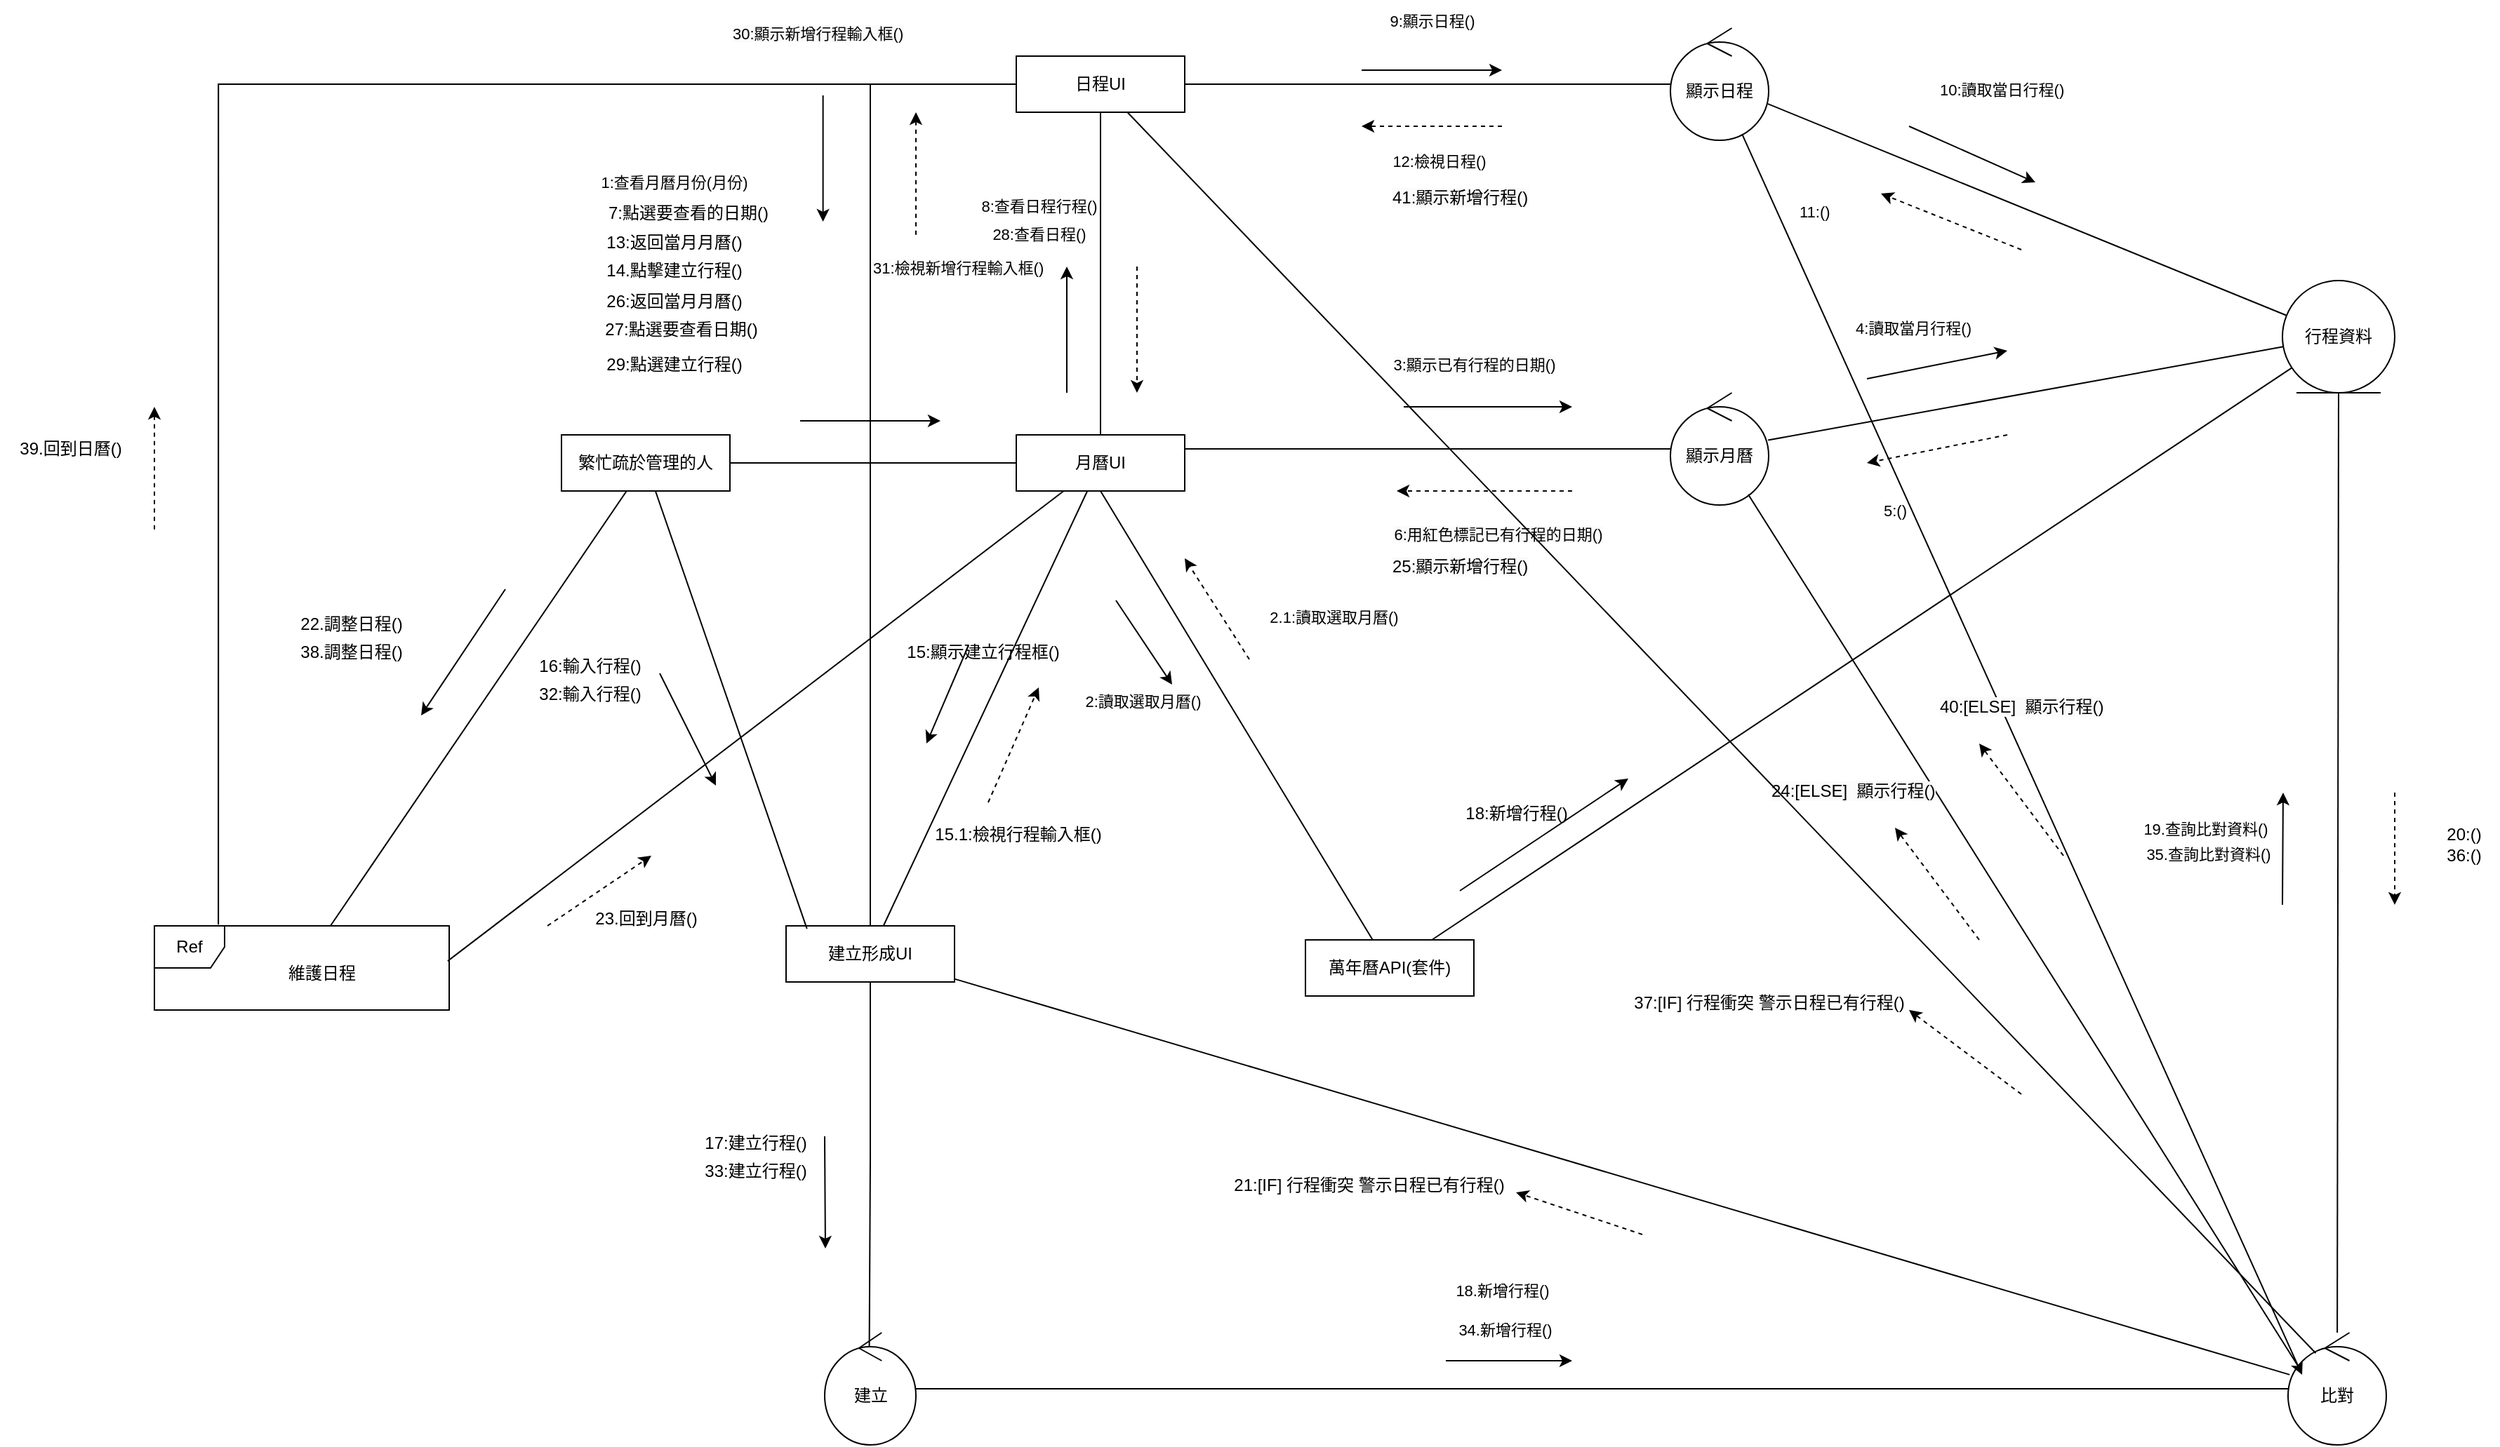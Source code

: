 <mxfile version="25.0.3">
  <diagram name="第 1 页" id="y38Ul9vlqAH-STh2AElB">
    <mxGraphModel dx="1770" dy="2314" grid="1" gridSize="10" guides="1" tooltips="1" connect="1" arrows="1" fold="1" page="1" pageScale="1" pageWidth="827" pageHeight="1169" math="0" shadow="0">
      <root>
        <mxCell id="0" />
        <mxCell id="1" parent="0" />
        <mxCell id="FSgiWotWoUx7oEefbV2D-14" style="rounded=0;orthogonalLoop=1;jettySize=auto;html=1;exitX=0.5;exitY=1;exitDx=0;exitDy=0;endArrow=none;endFill=0;" parent="1" source="FSgiWotWoUx7oEefbV2D-6" target="FSgiWotWoUx7oEefbV2D-8" edge="1">
          <mxGeometry relative="1" as="geometry" />
        </mxCell>
        <mxCell id="FSgiWotWoUx7oEefbV2D-15" value="2:讀取選取月曆()" style="edgeLabel;html=1;align=center;verticalAlign=middle;resizable=0;points=[];" parent="FSgiWotWoUx7oEefbV2D-14" vertex="1" connectable="0">
          <mxGeometry x="-0.371" relative="1" as="geometry">
            <mxPoint x="-31" y="49" as="offset" />
          </mxGeometry>
        </mxCell>
        <mxCell id="FSgiWotWoUx7oEefbV2D-48" style="edgeStyle=orthogonalEdgeStyle;rounded=0;orthogonalLoop=1;jettySize=auto;html=1;endArrow=none;endFill=0;" parent="1" source="FSgiWotWoUx7oEefbV2D-6" target="FSgiWotWoUx7oEefbV2D-7" edge="1">
          <mxGeometry relative="1" as="geometry" />
        </mxCell>
        <mxCell id="FSgiWotWoUx7oEefbV2D-51" value="8:查看日程行程()" style="edgeLabel;html=1;align=center;verticalAlign=middle;resizable=0;points=[];" parent="FSgiWotWoUx7oEefbV2D-48" vertex="1" connectable="0">
          <mxGeometry x="-0.618" y="3" relative="1" as="geometry">
            <mxPoint x="-41" y="-119" as="offset" />
          </mxGeometry>
        </mxCell>
        <mxCell id="FSgiWotWoUx7oEefbV2D-63" style="rounded=0;orthogonalLoop=1;jettySize=auto;html=1;endArrow=none;endFill=0;" parent="1" source="FSgiWotWoUx7oEefbV2D-6" target="FSgiWotWoUx7oEefbV2D-9" edge="1">
          <mxGeometry relative="1" as="geometry" />
        </mxCell>
        <mxCell id="FSgiWotWoUx7oEefbV2D-6" value="&lt;div&gt;&lt;span style=&quot;background-color: initial;&quot;&gt;月曆UI&lt;/span&gt;&lt;/div&gt;" style="rounded=0;whiteSpace=wrap;html=1;" parent="1" vertex="1">
          <mxGeometry x="324" y="300" width="120" height="40" as="geometry" />
        </mxCell>
        <mxCell id="TEh5bMPlxuKXRqy_ldTu-27" style="edgeStyle=orthogonalEdgeStyle;rounded=0;orthogonalLoop=1;jettySize=auto;html=1;endArrow=none;endFill=0;" parent="1" source="FSgiWotWoUx7oEefbV2D-7" target="TEh5bMPlxuKXRqy_ldTu-12" edge="1">
          <mxGeometry relative="1" as="geometry" />
        </mxCell>
        <mxCell id="tvYQikUjvdEjXpRlb5Ct-32" style="edgeStyle=orthogonalEdgeStyle;rounded=0;orthogonalLoop=1;jettySize=auto;html=1;endArrow=none;endFill=0;" edge="1" parent="1" source="FSgiWotWoUx7oEefbV2D-7" target="FSgiWotWoUx7oEefbV2D-9">
          <mxGeometry relative="1" as="geometry" />
        </mxCell>
        <mxCell id="FSgiWotWoUx7oEefbV2D-7" value="日程UI" style="rounded=0;whiteSpace=wrap;html=1;" parent="1" vertex="1">
          <mxGeometry x="324" y="30" width="120" height="40" as="geometry" />
        </mxCell>
        <mxCell id="82gKmiH_CqAm7BqFR_7U-1" style="rounded=0;orthogonalLoop=1;jettySize=auto;html=1;endArrow=none;endFill=0;" parent="1" source="FSgiWotWoUx7oEefbV2D-8" target="TEh5bMPlxuKXRqy_ldTu-11" edge="1">
          <mxGeometry relative="1" as="geometry" />
        </mxCell>
        <mxCell id="FSgiWotWoUx7oEefbV2D-8" value="萬年曆API(套件)" style="rounded=0;whiteSpace=wrap;html=1;" parent="1" vertex="1">
          <mxGeometry x="530" y="660" width="120" height="40" as="geometry" />
        </mxCell>
        <mxCell id="TEh5bMPlxuKXRqy_ldTu-47" style="edgeStyle=orthogonalEdgeStyle;rounded=0;orthogonalLoop=1;jettySize=auto;html=1;endArrow=none;endFill=0;entryX=0.489;entryY=0.151;entryDx=0;entryDy=0;entryPerimeter=0;" parent="1" source="FSgiWotWoUx7oEefbV2D-9" target="TEh5bMPlxuKXRqy_ldTu-10" edge="1">
          <mxGeometry relative="1" as="geometry" />
        </mxCell>
        <mxCell id="tvYQikUjvdEjXpRlb5Ct-8" style="rounded=0;orthogonalLoop=1;jettySize=auto;html=1;endArrow=none;endFill=0;" edge="1" parent="1" source="FSgiWotWoUx7oEefbV2D-9" target="TEh5bMPlxuKXRqy_ldTu-13">
          <mxGeometry relative="1" as="geometry" />
        </mxCell>
        <mxCell id="FSgiWotWoUx7oEefbV2D-9" value="建立形成UI" style="rounded=0;whiteSpace=wrap;html=1;" parent="1" vertex="1">
          <mxGeometry x="160" y="650" width="120" height="40" as="geometry" />
        </mxCell>
        <mxCell id="TEh5bMPlxuKXRqy_ldTu-45" style="rounded=0;orthogonalLoop=1;jettySize=auto;html=1;entryX=0.124;entryY=0.051;entryDx=0;entryDy=0;entryPerimeter=0;endArrow=none;endFill=0;" parent="1" source="FSgiWotWoUx7oEefbV2D-11" target="FSgiWotWoUx7oEefbV2D-9" edge="1">
          <mxGeometry relative="1" as="geometry" />
        </mxCell>
        <mxCell id="tvYQikUjvdEjXpRlb5Ct-22" style="rounded=0;orthogonalLoop=1;jettySize=auto;html=1;endArrow=none;endFill=0;" edge="1" parent="1" source="FSgiWotWoUx7oEefbV2D-11" target="tvYQikUjvdEjXpRlb5Ct-17">
          <mxGeometry relative="1" as="geometry" />
        </mxCell>
        <mxCell id="FSgiWotWoUx7oEefbV2D-11" value="繁忙疏於管理的人" style="rounded=0;whiteSpace=wrap;html=1;" parent="1" vertex="1">
          <mxGeometry y="300" width="120" height="40" as="geometry" />
        </mxCell>
        <mxCell id="FSgiWotWoUx7oEefbV2D-29" style="rounded=0;orthogonalLoop=1;jettySize=auto;html=1;exitX=1;exitY=0.5;exitDx=0;exitDy=0;entryX=0;entryY=0.5;entryDx=0;entryDy=0;endArrow=none;endFill=0;startArrow=none;startFill=0;jumpStyle=none;" parent="1" edge="1">
          <mxGeometry relative="1" as="geometry" />
        </mxCell>
        <mxCell id="FSgiWotWoUx7oEefbV2D-30" value="1:查看月曆月份(月份)" style="edgeLabel;html=1;align=center;verticalAlign=middle;resizable=0;points=[];" parent="FSgiWotWoUx7oEefbV2D-29" vertex="1" connectable="0">
          <mxGeometry x="-0.067" y="1" relative="1" as="geometry">
            <mxPoint as="offset" />
          </mxGeometry>
        </mxCell>
        <mxCell id="FSgiWotWoUx7oEefbV2D-31" value="" style="html=1;rounded=0;" parent="1" edge="1">
          <mxGeometry relative="1" as="geometry">
            <mxPoint x="395" y="418" as="sourcePoint" />
            <mxPoint x="435" y="478" as="targetPoint" />
          </mxGeometry>
        </mxCell>
        <mxCell id="FSgiWotWoUx7oEefbV2D-33" style="rounded=0;orthogonalLoop=1;jettySize=auto;html=1;exitX=1;exitY=0.5;exitDx=0;exitDy=0;entryX=0;entryY=0.5;entryDx=0;entryDy=0;endArrow=none;endFill=0;startArrow=none;startFill=0;jumpStyle=none;" parent="1" edge="1">
          <mxGeometry relative="1" as="geometry" />
        </mxCell>
        <mxCell id="FSgiWotWoUx7oEefbV2D-34" value="1:查看月曆月份(月份)" style="edgeLabel;html=1;align=center;verticalAlign=middle;resizable=0;points=[];" parent="FSgiWotWoUx7oEefbV2D-33" vertex="1" connectable="0">
          <mxGeometry x="-0.067" y="1" relative="1" as="geometry">
            <mxPoint as="offset" />
          </mxGeometry>
        </mxCell>
        <mxCell id="FSgiWotWoUx7oEefbV2D-36" style="rounded=0;orthogonalLoop=1;jettySize=auto;html=1;exitX=1;exitY=0.5;exitDx=0;exitDy=0;entryX=0;entryY=0.5;entryDx=0;entryDy=0;endArrow=none;endFill=0;startArrow=none;startFill=0;jumpStyle=none;dashed=1;" parent="1" edge="1">
          <mxGeometry relative="1" as="geometry" />
        </mxCell>
        <mxCell id="FSgiWotWoUx7oEefbV2D-37" value="1:查看月曆月份(月份)" style="edgeLabel;html=1;align=center;verticalAlign=middle;resizable=0;points=[];" parent="FSgiWotWoUx7oEefbV2D-36" vertex="1" connectable="0">
          <mxGeometry x="-0.067" y="1" relative="1" as="geometry">
            <mxPoint as="offset" />
          </mxGeometry>
        </mxCell>
        <mxCell id="FSgiWotWoUx7oEefbV2D-41" style="rounded=0;orthogonalLoop=1;jettySize=auto;html=1;exitX=1;exitY=0.5;exitDx=0;exitDy=0;entryX=0;entryY=0.5;entryDx=0;entryDy=0;endArrow=none;endFill=0;startArrow=none;startFill=0;jumpStyle=none;" parent="1" edge="1">
          <mxGeometry relative="1" as="geometry" />
        </mxCell>
        <mxCell id="FSgiWotWoUx7oEefbV2D-42" value="1:查看月曆月份(月份)" style="edgeLabel;html=1;align=center;verticalAlign=middle;resizable=0;points=[];" parent="FSgiWotWoUx7oEefbV2D-41" vertex="1" connectable="0">
          <mxGeometry x="-0.067" y="1" relative="1" as="geometry">
            <mxPoint as="offset" />
          </mxGeometry>
        </mxCell>
        <mxCell id="FSgiWotWoUx7oEefbV2D-43" value="" style="html=1;rounded=0;" parent="1" edge="1">
          <mxGeometry relative="1" as="geometry">
            <mxPoint x="170" y="290" as="sourcePoint" />
            <mxPoint x="270" y="290" as="targetPoint" />
          </mxGeometry>
        </mxCell>
        <mxCell id="FSgiWotWoUx7oEefbV2D-44" value="7:點選要查看的日期()" style="text;html=1;align=center;verticalAlign=middle;resizable=0;points=[];autosize=1;strokeColor=none;fillColor=none;" parent="1" vertex="1">
          <mxGeometry x="20" y="127" width="140" height="30" as="geometry" />
        </mxCell>
        <mxCell id="FSgiWotWoUx7oEefbV2D-12" style="rounded=0;orthogonalLoop=1;jettySize=auto;html=1;exitX=1;exitY=0.5;exitDx=0;exitDy=0;entryX=0;entryY=0.5;entryDx=0;entryDy=0;endArrow=none;endFill=0;startArrow=none;startFill=0;jumpStyle=none;" parent="1" source="FSgiWotWoUx7oEefbV2D-11" target="FSgiWotWoUx7oEefbV2D-6" edge="1">
          <mxGeometry relative="1" as="geometry" />
        </mxCell>
        <mxCell id="FSgiWotWoUx7oEefbV2D-13" value="1:查看月曆月份(月份)" style="edgeLabel;html=1;align=center;verticalAlign=middle;resizable=0;points=[];" parent="FSgiWotWoUx7oEefbV2D-12" vertex="1" connectable="0">
          <mxGeometry x="-0.067" y="1" relative="1" as="geometry">
            <mxPoint x="-135" y="-199" as="offset" />
          </mxGeometry>
        </mxCell>
        <mxCell id="FSgiWotWoUx7oEefbV2D-50" value="" style="html=1;rounded=0;" parent="1" edge="1">
          <mxGeometry relative="1" as="geometry">
            <mxPoint x="360" y="270" as="sourcePoint" />
            <mxPoint x="360" y="180" as="targetPoint" />
          </mxGeometry>
        </mxCell>
        <mxCell id="FSgiWotWoUx7oEefbV2D-59" value="13:返回當月月曆()" style="text;html=1;align=center;verticalAlign=middle;resizable=0;points=[];autosize=1;strokeColor=none;fillColor=none;" parent="1" vertex="1">
          <mxGeometry x="20" y="148" width="120" height="30" as="geometry" />
        </mxCell>
        <mxCell id="FSgiWotWoUx7oEefbV2D-60" value="14.點擊建立行程()" style="text;html=1;align=center;verticalAlign=middle;resizable=0;points=[];autosize=1;strokeColor=none;fillColor=none;" parent="1" vertex="1">
          <mxGeometry x="20" y="168" width="120" height="30" as="geometry" />
        </mxCell>
        <mxCell id="FSgiWotWoUx7oEefbV2D-64" value="" style="html=1;rounded=0;" parent="1" edge="1">
          <mxGeometry relative="1" as="geometry">
            <mxPoint x="290" y="450" as="sourcePoint" />
            <mxPoint x="260" y="520" as="targetPoint" />
          </mxGeometry>
        </mxCell>
        <mxCell id="FSgiWotWoUx7oEefbV2D-65" value="15:顯示建立行程框()" style="text;html=1;align=center;verticalAlign=middle;resizable=0;points=[];autosize=1;strokeColor=none;fillColor=none;" parent="1" vertex="1">
          <mxGeometry x="235" y="440" width="130" height="30" as="geometry" />
        </mxCell>
        <mxCell id="FSgiWotWoUx7oEefbV2D-66" value="" style="html=1;rounded=0;dashed=1;" parent="1" edge="1">
          <mxGeometry relative="1" as="geometry">
            <mxPoint x="304" y="562" as="sourcePoint" />
            <mxPoint x="340" y="480" as="targetPoint" />
          </mxGeometry>
        </mxCell>
        <mxCell id="FSgiWotWoUx7oEefbV2D-67" value="15.1:檢視行程輸入框()" style="text;html=1;align=center;verticalAlign=middle;resizable=0;points=[];autosize=1;strokeColor=none;fillColor=none;" parent="1" vertex="1">
          <mxGeometry x="255" y="570" width="140" height="30" as="geometry" />
        </mxCell>
        <mxCell id="FSgiWotWoUx7oEefbV2D-68" value="16:輸入行程()" style="text;html=1;align=center;verticalAlign=middle;resizable=0;points=[];autosize=1;strokeColor=none;fillColor=none;" parent="1" vertex="1">
          <mxGeometry x="-30" y="450" width="100" height="30" as="geometry" />
        </mxCell>
        <mxCell id="TEh5bMPlxuKXRqy_ldTu-6" value="" style="html=1;rounded=0;dashed=1;" parent="1" edge="1">
          <mxGeometry relative="1" as="geometry">
            <mxPoint x="410" y="180" as="sourcePoint" />
            <mxPoint x="410" y="270" as="targetPoint" />
          </mxGeometry>
        </mxCell>
        <mxCell id="TEh5bMPlxuKXRqy_ldTu-14" style="rounded=0;orthogonalLoop=1;jettySize=auto;html=1;entryX=1;entryY=0.25;entryDx=0;entryDy=0;endArrow=none;endFill=0;" parent="1" source="TEh5bMPlxuKXRqy_ldTu-9" target="FSgiWotWoUx7oEefbV2D-6" edge="1">
          <mxGeometry relative="1" as="geometry" />
        </mxCell>
        <mxCell id="TEh5bMPlxuKXRqy_ldTu-29" style="rounded=0;orthogonalLoop=1;jettySize=auto;html=1;endArrow=none;endFill=0;" parent="1" source="TEh5bMPlxuKXRqy_ldTu-9" target="TEh5bMPlxuKXRqy_ldTu-11" edge="1">
          <mxGeometry relative="1" as="geometry" />
        </mxCell>
        <mxCell id="TEh5bMPlxuKXRqy_ldTu-9" value="顯示月曆" style="ellipse;shape=umlControl;whiteSpace=wrap;html=1;" parent="1" vertex="1">
          <mxGeometry x="790" y="270" width="70" height="80" as="geometry" />
        </mxCell>
        <mxCell id="82gKmiH_CqAm7BqFR_7U-2" style="edgeStyle=orthogonalEdgeStyle;rounded=0;orthogonalLoop=1;jettySize=auto;html=1;endArrow=none;endFill=0;" parent="1" source="TEh5bMPlxuKXRqy_ldTu-10" target="TEh5bMPlxuKXRqy_ldTu-13" edge="1">
          <mxGeometry relative="1" as="geometry" />
        </mxCell>
        <mxCell id="82gKmiH_CqAm7BqFR_7U-3" value="18.新增行程()" style="edgeLabel;html=1;align=center;verticalAlign=middle;resizable=0;points=[];" parent="82gKmiH_CqAm7BqFR_7U-2" vertex="1" connectable="0">
          <mxGeometry x="-0.148" relative="1" as="geometry">
            <mxPoint x="1" y="-70" as="offset" />
          </mxGeometry>
        </mxCell>
        <mxCell id="TEh5bMPlxuKXRqy_ldTu-10" value="建立" style="ellipse;shape=umlControl;whiteSpace=wrap;html=1;" parent="1" vertex="1">
          <mxGeometry x="187.5" y="940" width="65" height="80" as="geometry" />
        </mxCell>
        <mxCell id="TEh5bMPlxuKXRqy_ldTu-11" value="行程資料" style="ellipse;shape=umlEntity;whiteSpace=wrap;html=1;" parent="1" vertex="1">
          <mxGeometry x="1226" y="190" width="80" height="80" as="geometry" />
        </mxCell>
        <mxCell id="TEh5bMPlxuKXRqy_ldTu-28" style="rounded=0;orthogonalLoop=1;jettySize=auto;html=1;endArrow=none;endFill=0;" parent="1" source="TEh5bMPlxuKXRqy_ldTu-12" target="TEh5bMPlxuKXRqy_ldTu-11" edge="1">
          <mxGeometry relative="1" as="geometry" />
        </mxCell>
        <mxCell id="TEh5bMPlxuKXRqy_ldTu-12" value="顯示日程" style="ellipse;shape=umlControl;whiteSpace=wrap;html=1;" parent="1" vertex="1">
          <mxGeometry x="790" y="10" width="70" height="80" as="geometry" />
        </mxCell>
        <mxCell id="82gKmiH_CqAm7BqFR_7U-4" style="rounded=0;orthogonalLoop=1;jettySize=auto;html=1;entryX=0.5;entryY=1;entryDx=0;entryDy=0;endArrow=none;endFill=0;" parent="1" source="TEh5bMPlxuKXRqy_ldTu-13" target="TEh5bMPlxuKXRqy_ldTu-11" edge="1">
          <mxGeometry relative="1" as="geometry" />
        </mxCell>
        <mxCell id="82gKmiH_CqAm7BqFR_7U-5" value="19.查詢比對資料()" style="edgeLabel;html=1;align=center;verticalAlign=middle;resizable=0;points=[];" parent="82gKmiH_CqAm7BqFR_7U-4" vertex="1" connectable="0">
          <mxGeometry x="-0.085" y="2" relative="1" as="geometry">
            <mxPoint x="-93" y="-53" as="offset" />
          </mxGeometry>
        </mxCell>
        <mxCell id="TEh5bMPlxuKXRqy_ldTu-13" value="比對" style="ellipse;shape=umlControl;whiteSpace=wrap;html=1;" parent="1" vertex="1">
          <mxGeometry x="1230" y="940" width="70" height="80" as="geometry" />
        </mxCell>
        <mxCell id="TEh5bMPlxuKXRqy_ldTu-17" value="" style="html=1;rounded=0;" parent="1" edge="1">
          <mxGeometry relative="1" as="geometry">
            <mxPoint x="600" y="280" as="sourcePoint" />
            <mxPoint x="720" y="280" as="targetPoint" />
          </mxGeometry>
        </mxCell>
        <mxCell id="TEh5bMPlxuKXRqy_ldTu-18" value="" style="html=1;rounded=0;dashed=1;" parent="1" edge="1">
          <mxGeometry relative="1" as="geometry">
            <mxPoint x="720" y="340" as="sourcePoint" />
            <mxPoint x="595" y="340" as="targetPoint" />
          </mxGeometry>
        </mxCell>
        <mxCell id="TEh5bMPlxuKXRqy_ldTu-20" value="&lt;span style=&quot;background-color: rgb(251, 251, 251);&quot;&gt;3:顯示已有行程的日期()&lt;/span&gt;" style="edgeLabel;html=1;align=center;verticalAlign=middle;resizable=0;points=[];" parent="1" vertex="1" connectable="0">
          <mxGeometry x="650" y="250" as="geometry" />
        </mxCell>
        <mxCell id="TEh5bMPlxuKXRqy_ldTu-21" value="&lt;span style=&quot;background-color: rgb(251, 251, 251);&quot;&gt;6:用紅色標記已有行程的日期()&lt;/span&gt;" style="edgeLabel;html=1;align=center;verticalAlign=middle;resizable=0;points=[];" parent="1" vertex="1" connectable="0">
          <mxGeometry x="660" y="360" as="geometry">
            <mxPoint x="7" y="11" as="offset" />
          </mxGeometry>
        </mxCell>
        <mxCell id="TEh5bMPlxuKXRqy_ldTu-23" value="" style="html=1;rounded=0;" parent="1" edge="1">
          <mxGeometry relative="1" as="geometry">
            <mxPoint x="570" y="40" as="sourcePoint" />
            <mxPoint x="670" y="40" as="targetPoint" />
          </mxGeometry>
        </mxCell>
        <mxCell id="TEh5bMPlxuKXRqy_ldTu-25" value="&lt;span style=&quot;font-size: 11px;&quot;&gt;9:顯示日程()&lt;/span&gt;&lt;span style=&quot;color: rgba(0, 0, 0, 0); font-family: monospace; font-size: 0px; text-align: start;&quot;&gt;%3Cm&lt;/span&gt;" style="text;html=1;align=center;verticalAlign=middle;resizable=0;points=[];autosize=1;strokeColor=none;fillColor=none;" parent="1" vertex="1">
          <mxGeometry x="580" y="-10" width="80" height="30" as="geometry" />
        </mxCell>
        <mxCell id="TEh5bMPlxuKXRqy_ldTu-26" value="" style="html=1;rounded=0;dashed=1;" parent="1" edge="1">
          <mxGeometry relative="1" as="geometry">
            <mxPoint x="670" y="80" as="sourcePoint" />
            <mxPoint x="570" y="80" as="targetPoint" />
          </mxGeometry>
        </mxCell>
        <mxCell id="TEh5bMPlxuKXRqy_ldTu-31" value="" style="html=1;rounded=0;" parent="1" edge="1">
          <mxGeometry relative="1" as="geometry">
            <mxPoint x="960" y="80" as="sourcePoint" />
            <mxPoint x="1050" y="120" as="targetPoint" />
          </mxGeometry>
        </mxCell>
        <mxCell id="TEh5bMPlxuKXRqy_ldTu-32" value="" style="html=1;rounded=0;dashed=1;" parent="1" edge="1">
          <mxGeometry relative="1" as="geometry">
            <mxPoint x="1040" y="168" as="sourcePoint" />
            <mxPoint x="940" y="128" as="targetPoint" />
          </mxGeometry>
        </mxCell>
        <mxCell id="TEh5bMPlxuKXRqy_ldTu-33" value="&lt;span style=&quot;color: rgb(0, 0, 0); font-family: Helvetica; font-size: 11px; font-style: normal; font-variant-ligatures: normal; font-variant-caps: normal; font-weight: 400; letter-spacing: normal; orphans: 2; text-align: center; text-indent: 0px; text-transform: none; widows: 2; word-spacing: 0px; -webkit-text-stroke-width: 0px; white-space: nowrap; background-color: rgb(255, 255, 255); text-decoration-thickness: initial; text-decoration-style: initial; text-decoration-color: initial; display: inline !important; float: none;&quot;&gt;4:讀取當月行程()&lt;/span&gt;" style="text;whiteSpace=wrap;html=1;" parent="1" vertex="1">
          <mxGeometry x="920" y="210" width="120" height="40" as="geometry" />
        </mxCell>
        <mxCell id="TEh5bMPlxuKXRqy_ldTu-34" value="" style="html=1;rounded=0;" parent="1" edge="1">
          <mxGeometry relative="1" as="geometry">
            <mxPoint x="930" y="260" as="sourcePoint" />
            <mxPoint x="1030" y="240" as="targetPoint" />
          </mxGeometry>
        </mxCell>
        <mxCell id="TEh5bMPlxuKXRqy_ldTu-35" value="" style="html=1;rounded=0;dashed=1;" parent="1" edge="1">
          <mxGeometry relative="1" as="geometry">
            <mxPoint x="1030" y="300" as="sourcePoint" />
            <mxPoint x="930" y="320" as="targetPoint" />
          </mxGeometry>
        </mxCell>
        <mxCell id="TEh5bMPlxuKXRqy_ldTu-36" value="&lt;span style=&quot;color: rgb(0, 0, 0); font-family: Helvetica; font-size: 11px; font-style: normal; font-variant-ligatures: normal; font-variant-caps: normal; font-weight: 400; letter-spacing: normal; orphans: 2; text-align: center; text-indent: 0px; text-transform: none; widows: 2; word-spacing: 0px; -webkit-text-stroke-width: 0px; white-space: nowrap; background-color: rgb(255, 255, 255); text-decoration-thickness: initial; text-decoration-style: initial; text-decoration-color: initial; display: inline !important; float: none;&quot;&gt;10:讀取當日行程()&lt;/span&gt;" style="text;whiteSpace=wrap;html=1;" parent="1" vertex="1">
          <mxGeometry x="980" y="40" width="120" height="40" as="geometry" />
        </mxCell>
        <mxCell id="TEh5bMPlxuKXRqy_ldTu-37" value="&lt;span style=&quot;color: rgb(0, 0, 0); font-family: Helvetica; font-size: 11px; font-style: normal; font-variant-ligatures: normal; font-variant-caps: normal; font-weight: 400; letter-spacing: normal; orphans: 2; text-align: center; text-indent: 0px; text-transform: none; widows: 2; word-spacing: 0px; -webkit-text-stroke-width: 0px; white-space: nowrap; background-color: rgb(255, 255, 255); text-decoration-thickness: initial; text-decoration-style: initial; text-decoration-color: initial; display: inline !important; float: none;&quot;&gt;5:()&lt;/span&gt;" style="text;whiteSpace=wrap;html=1;" parent="1" vertex="1">
          <mxGeometry x="940" y="340" width="120" height="40" as="geometry" />
        </mxCell>
        <mxCell id="TEh5bMPlxuKXRqy_ldTu-38" value="&lt;span style=&quot;color: rgb(0, 0, 0); font-family: Helvetica; font-size: 11px; font-style: normal; font-variant-ligatures: normal; font-variant-caps: normal; font-weight: 400; letter-spacing: normal; orphans: 2; text-align: center; text-indent: 0px; text-transform: none; widows: 2; word-spacing: 0px; -webkit-text-stroke-width: 0px; white-space: nowrap; background-color: rgb(255, 255, 255); text-decoration-thickness: initial; text-decoration-style: initial; text-decoration-color: initial; display: inline !important; float: none;&quot;&gt;11:()&lt;/span&gt;" style="text;whiteSpace=wrap;html=1;" parent="1" vertex="1">
          <mxGeometry x="880" y="127" width="120" height="40" as="geometry" />
        </mxCell>
        <mxCell id="TEh5bMPlxuKXRqy_ldTu-39" value="2.1:讀取選取月曆()" style="edgeLabel;html=1;align=center;verticalAlign=middle;resizable=0;points=[];" parent="1" vertex="1" connectable="0">
          <mxGeometry x="550.001" y="430.001" as="geometry" />
        </mxCell>
        <mxCell id="TEh5bMPlxuKXRqy_ldTu-40" value="" style="html=1;rounded=0;dashed=1;" parent="1" edge="1">
          <mxGeometry relative="1" as="geometry">
            <mxPoint x="490" y="460" as="sourcePoint" />
            <mxPoint x="444" y="388" as="targetPoint" />
          </mxGeometry>
        </mxCell>
        <mxCell id="TEh5bMPlxuKXRqy_ldTu-41" value="&lt;span style=&quot;font-size: 11px;&quot;&gt;12:檢視日程()&lt;/span&gt;&lt;span style=&quot;color: rgba(0, 0, 0, 0); font-family: monospace; font-size: 0px; text-align: start;&quot;&gt;%3Cm&lt;/span&gt;" style="text;html=1;align=center;verticalAlign=middle;resizable=0;points=[];autosize=1;strokeColor=none;fillColor=none;" parent="1" vertex="1">
          <mxGeometry x="580" y="90" width="90" height="30" as="geometry" />
        </mxCell>
        <mxCell id="TEh5bMPlxuKXRqy_ldTu-43" value="" style="html=1;rounded=0;startArrow=classic;startFill=1;endArrow=none;endFill=0;" parent="1" edge="1">
          <mxGeometry relative="1" as="geometry">
            <mxPoint x="188" y="880" as="sourcePoint" />
            <mxPoint x="187.5" y="800" as="targetPoint" />
          </mxGeometry>
        </mxCell>
        <mxCell id="TEh5bMPlxuKXRqy_ldTu-46" value="" style="html=1;rounded=0;" parent="1" edge="1">
          <mxGeometry relative="1" as="geometry">
            <mxPoint x="70" y="470" as="sourcePoint" />
            <mxPoint x="110" y="550" as="targetPoint" />
          </mxGeometry>
        </mxCell>
        <mxCell id="TEh5bMPlxuKXRqy_ldTu-49" value="17:建立行程()" style="text;html=1;align=center;verticalAlign=middle;resizable=0;points=[];autosize=1;strokeColor=none;fillColor=none;" parent="1" vertex="1">
          <mxGeometry x="87.5" y="790" width="100" height="30" as="geometry" />
        </mxCell>
        <mxCell id="TEh5bMPlxuKXRqy_ldTu-51" value="" style="html=1;rounded=0;" parent="1" edge="1">
          <mxGeometry relative="1" as="geometry">
            <mxPoint x="640" y="625" as="sourcePoint" />
            <mxPoint x="760" y="545" as="targetPoint" />
          </mxGeometry>
        </mxCell>
        <mxCell id="TEh5bMPlxuKXRqy_ldTu-52" value="18:新增行程()" style="text;html=1;align=center;verticalAlign=middle;resizable=0;points=[];autosize=1;strokeColor=none;fillColor=none;" parent="1" vertex="1">
          <mxGeometry x="630" y="555" width="100" height="30" as="geometry" />
        </mxCell>
        <mxCell id="82gKmiH_CqAm7BqFR_7U-7" value="" style="html=1;rounded=0;startArrow=classic;startFill=1;endArrow=none;endFill=0;" parent="1" edge="1">
          <mxGeometry relative="1" as="geometry">
            <mxPoint x="720" y="960" as="sourcePoint" />
            <mxPoint x="630" y="960" as="targetPoint" />
          </mxGeometry>
        </mxCell>
        <mxCell id="82gKmiH_CqAm7BqFR_7U-8" value="" style="html=1;rounded=0;startArrow=classic;startFill=1;endArrow=none;endFill=0;" parent="1" edge="1">
          <mxGeometry relative="1" as="geometry">
            <mxPoint x="1226.5" y="555" as="sourcePoint" />
            <mxPoint x="1226" y="635" as="targetPoint" />
          </mxGeometry>
        </mxCell>
        <mxCell id="tvYQikUjvdEjXpRlb5Ct-2" value="" style="html=1;rounded=0;dashed=1;" edge="1" parent="1">
          <mxGeometry relative="1" as="geometry">
            <mxPoint x="1306" y="555" as="sourcePoint" />
            <mxPoint x="1306" y="635" as="targetPoint" />
          </mxGeometry>
        </mxCell>
        <mxCell id="tvYQikUjvdEjXpRlb5Ct-5" value="" style="html=1;rounded=0;dashed=1;" edge="1" parent="1">
          <mxGeometry relative="1" as="geometry">
            <mxPoint x="1010" y="660" as="sourcePoint" />
            <mxPoint x="950" y="580" as="targetPoint" />
          </mxGeometry>
        </mxCell>
        <mxCell id="tvYQikUjvdEjXpRlb5Ct-7" value="21:[IF] 行程衝突 警示日程已有行程()" style="text;html=1;align=center;verticalAlign=middle;resizable=0;points=[];autosize=1;strokeColor=none;fillColor=none;" vertex="1" parent="1">
          <mxGeometry x="465" y="820" width="220" height="30" as="geometry" />
        </mxCell>
        <mxCell id="tvYQikUjvdEjXpRlb5Ct-9" value="" style="html=1;rounded=0;dashed=1;" edge="1" parent="1">
          <mxGeometry relative="1" as="geometry">
            <mxPoint x="770" y="870" as="sourcePoint" />
            <mxPoint x="680" y="840" as="targetPoint" />
          </mxGeometry>
        </mxCell>
        <mxCell id="tvYQikUjvdEjXpRlb5Ct-10" style="rounded=0;orthogonalLoop=1;jettySize=auto;html=1;entryX=0.124;entryY=0.328;entryDx=0;entryDy=0;entryPerimeter=0;endArrow=none;endFill=0;" edge="1" parent="1" source="TEh5bMPlxuKXRqy_ldTu-9" target="TEh5bMPlxuKXRqy_ldTu-13">
          <mxGeometry relative="1" as="geometry" />
        </mxCell>
        <mxCell id="tvYQikUjvdEjXpRlb5Ct-11" value="&lt;span style=&quot;color: rgb(0, 0, 0); font-family: Helvetica; font-size: 12px; font-style: normal; font-variant-ligatures: normal; font-variant-caps: normal; font-weight: 400; letter-spacing: normal; orphans: 2; text-align: center; text-indent: 0px; text-transform: none; widows: 2; word-spacing: 0px; -webkit-text-stroke-width: 0px; white-space: nowrap; background-color: rgb(251, 251, 251); text-decoration-thickness: initial; text-decoration-style: initial; text-decoration-color: initial; display: inline !important; float: none;&quot;&gt;24:[ELSE]&amp;nbsp; 顯示行程()&lt;/span&gt;" style="text;whiteSpace=wrap;html=1;" vertex="1" parent="1">
          <mxGeometry x="860" y="540" width="190" height="40" as="geometry" />
        </mxCell>
        <mxCell id="tvYQikUjvdEjXpRlb5Ct-14" value="22.調整日程()" style="text;html=1;align=center;verticalAlign=middle;resizable=0;points=[];autosize=1;strokeColor=none;fillColor=none;" vertex="1" parent="1">
          <mxGeometry x="-200" y="420" width="100" height="30" as="geometry" />
        </mxCell>
        <mxCell id="tvYQikUjvdEjXpRlb5Ct-17" value="Ref" style="shape=umlFrame;whiteSpace=wrap;html=1;pointerEvents=0;recursiveResize=0;container=1;collapsible=0;width=50;" vertex="1" parent="1">
          <mxGeometry x="-290" y="650" width="210" height="60" as="geometry" />
        </mxCell>
        <mxCell id="tvYQikUjvdEjXpRlb5Ct-18" value="&lt;div&gt;&lt;span style=&quot;background-color: initial;&quot;&gt;&lt;font style=&quot;vertical-align: inherit;&quot;&gt;&lt;font style=&quot;vertical-align: inherit;&quot;&gt;維護日程&lt;/font&gt;&lt;/font&gt;&lt;/span&gt;&lt;/div&gt;" style="text;align=center;html=1;" vertex="1" parent="tvYQikUjvdEjXpRlb5Ct-17">
          <mxGeometry width="100" height="20" relative="1" as="geometry">
            <mxPoint x="69" y="20" as="offset" />
          </mxGeometry>
        </mxCell>
        <mxCell id="tvYQikUjvdEjXpRlb5Ct-23" style="rounded=0;orthogonalLoop=1;jettySize=auto;html=1;entryX=0.995;entryY=0.418;entryDx=0;entryDy=0;entryPerimeter=0;endArrow=none;endFill=0;" edge="1" parent="1" source="FSgiWotWoUx7oEefbV2D-6" target="tvYQikUjvdEjXpRlb5Ct-17">
          <mxGeometry relative="1" as="geometry" />
        </mxCell>
        <mxCell id="tvYQikUjvdEjXpRlb5Ct-24" value="" style="html=1;rounded=0;" edge="1" parent="1">
          <mxGeometry relative="1" as="geometry">
            <mxPoint x="-40" y="410" as="sourcePoint" />
            <mxPoint x="-100" y="500" as="targetPoint" />
          </mxGeometry>
        </mxCell>
        <mxCell id="tvYQikUjvdEjXpRlb5Ct-25" value="" style="html=1;rounded=0;dashed=1;" edge="1" parent="1">
          <mxGeometry relative="1" as="geometry">
            <mxPoint x="-10" y="650" as="sourcePoint" />
            <mxPoint x="64" y="600" as="targetPoint" />
          </mxGeometry>
        </mxCell>
        <mxCell id="tvYQikUjvdEjXpRlb5Ct-26" value="23.回到月曆()" style="text;html=1;align=center;verticalAlign=middle;resizable=0;points=[];autosize=1;strokeColor=none;fillColor=none;" vertex="1" parent="1">
          <mxGeometry x="10" y="630" width="100" height="30" as="geometry" />
        </mxCell>
        <mxCell id="tvYQikUjvdEjXpRlb5Ct-27" value="&lt;span style=&quot;color: rgb(0, 0, 0); font-family: Helvetica; font-size: 12px; font-style: normal; font-variant-ligatures: normal; font-variant-caps: normal; font-weight: 400; letter-spacing: normal; orphans: 2; text-align: center; text-indent: 0px; text-transform: none; widows: 2; word-spacing: 0px; -webkit-text-stroke-width: 0px; white-space: nowrap; background-color: rgb(251, 251, 251); text-decoration-thickness: initial; text-decoration-style: initial; text-decoration-color: initial; display: inline !important; float: none;&quot;&gt;25:顯示新增行程()&lt;/span&gt;" style="text;whiteSpace=wrap;html=1;" vertex="1" parent="1">
          <mxGeometry x="590" y="380" width="190" height="40" as="geometry" />
        </mxCell>
        <mxCell id="tvYQikUjvdEjXpRlb5Ct-28" value="26:返回當月月曆()" style="text;html=1;align=center;verticalAlign=middle;resizable=0;points=[];autosize=1;strokeColor=none;fillColor=none;" vertex="1" parent="1">
          <mxGeometry x="20" y="190" width="120" height="30" as="geometry" />
        </mxCell>
        <mxCell id="tvYQikUjvdEjXpRlb5Ct-29" value="27:點選要查看日期()" style="text;html=1;align=center;verticalAlign=middle;resizable=0;points=[];autosize=1;strokeColor=none;fillColor=none;" vertex="1" parent="1">
          <mxGeometry x="20" y="210" width="130" height="30" as="geometry" />
        </mxCell>
        <mxCell id="tvYQikUjvdEjXpRlb5Ct-30" value="28:查看日程()" style="edgeLabel;html=1;align=center;verticalAlign=middle;resizable=0;points=[];" vertex="1" connectable="0" parent="1">
          <mxGeometry x="340" y="156.76" as="geometry" />
        </mxCell>
        <mxCell id="tvYQikUjvdEjXpRlb5Ct-31" value="29:點選建立行程()" style="text;html=1;align=center;verticalAlign=middle;resizable=0;points=[];autosize=1;strokeColor=none;fillColor=none;" vertex="1" parent="1">
          <mxGeometry x="20" y="235" width="120" height="30" as="geometry" />
        </mxCell>
        <mxCell id="tvYQikUjvdEjXpRlb5Ct-33" value="&lt;span style=&quot;color: rgb(0, 0, 0); font-family: Helvetica; font-size: 11px; font-style: normal; font-variant-ligatures: normal; font-variant-caps: normal; font-weight: 400; letter-spacing: normal; orphans: 2; text-align: center; text-indent: 0px; text-transform: none; widows: 2; word-spacing: 0px; -webkit-text-stroke-width: 0px; white-space: nowrap; background-color: rgb(251, 251, 251); text-decoration-thickness: initial; text-decoration-style: initial; text-decoration-color: initial; display: inline !important; float: none;&quot;&gt;30:顯示新增行程輸入框()&lt;/span&gt;" style="text;whiteSpace=wrap;html=1;" vertex="1" parent="1">
          <mxGeometry x="120" width="160" height="40" as="geometry" />
        </mxCell>
        <mxCell id="tvYQikUjvdEjXpRlb5Ct-34" value="" style="html=1;rounded=0;startArrow=classic;startFill=1;endArrow=none;endFill=0;" edge="1" parent="1">
          <mxGeometry relative="1" as="geometry">
            <mxPoint x="186.32" y="148" as="sourcePoint" />
            <mxPoint x="186.32" y="58" as="targetPoint" />
          </mxGeometry>
        </mxCell>
        <mxCell id="tvYQikUjvdEjXpRlb5Ct-35" value="" style="html=1;rounded=0;dashed=1;startArrow=classic;startFill=1;endArrow=none;endFill=0;" edge="1" parent="1">
          <mxGeometry relative="1" as="geometry">
            <mxPoint x="252.5" y="70" as="sourcePoint" />
            <mxPoint x="252.5" y="160" as="targetPoint" />
          </mxGeometry>
        </mxCell>
        <mxCell id="tvYQikUjvdEjXpRlb5Ct-37" value="&lt;span style=&quot;color: rgb(0, 0, 0); font-family: Helvetica; font-size: 11px; font-style: normal; font-variant-ligatures: normal; font-variant-caps: normal; font-weight: 400; letter-spacing: normal; orphans: 2; text-align: center; text-indent: 0px; text-transform: none; widows: 2; word-spacing: 0px; -webkit-text-stroke-width: 0px; white-space: nowrap; background-color: rgb(251, 251, 251); text-decoration-thickness: initial; text-decoration-style: initial; text-decoration-color: initial; display: inline !important; float: none;&quot;&gt;31:檢視新增行程輸入框()&lt;/span&gt;" style="text;whiteSpace=wrap;html=1;" vertex="1" parent="1">
          <mxGeometry x="220" y="167" width="160" height="40" as="geometry" />
        </mxCell>
        <mxCell id="tvYQikUjvdEjXpRlb5Ct-38" value="32:輸入行程()" style="text;html=1;align=center;verticalAlign=middle;resizable=0;points=[];autosize=1;strokeColor=none;fillColor=none;" vertex="1" parent="1">
          <mxGeometry x="-30" y="470" width="100" height="30" as="geometry" />
        </mxCell>
        <mxCell id="tvYQikUjvdEjXpRlb5Ct-39" value="33:建立行程()" style="text;html=1;align=center;verticalAlign=middle;resizable=0;points=[];autosize=1;strokeColor=none;fillColor=none;" vertex="1" parent="1">
          <mxGeometry x="87.5" y="810" width="100" height="30" as="geometry" />
        </mxCell>
        <mxCell id="tvYQikUjvdEjXpRlb5Ct-41" value="34.新增行程()" style="edgeLabel;html=1;align=center;verticalAlign=middle;resizable=0;points=[];" vertex="1" connectable="0" parent="1">
          <mxGeometry x="670.001" y="940" as="geometry">
            <mxPoint x="2" y="-2" as="offset" />
          </mxGeometry>
        </mxCell>
        <mxCell id="tvYQikUjvdEjXpRlb5Ct-42" value="35.查詢比對資料()" style="edgeLabel;html=1;align=center;verticalAlign=middle;resizable=0;points=[];" vertex="1" connectable="0" parent="1">
          <mxGeometry x="1189.998" y="569.999" as="geometry">
            <mxPoint x="-17" y="29" as="offset" />
          </mxGeometry>
        </mxCell>
        <mxCell id="tvYQikUjvdEjXpRlb5Ct-44" value="36:()" style="text;html=1;align=center;verticalAlign=middle;resizable=0;points=[];autosize=1;strokeColor=none;fillColor=none;" vertex="1" parent="1">
          <mxGeometry x="1330" y="585" width="50" height="30" as="geometry" />
        </mxCell>
        <mxCell id="tvYQikUjvdEjXpRlb5Ct-45" value="20:()" style="text;html=1;align=center;verticalAlign=middle;resizable=0;points=[];autosize=1;strokeColor=none;fillColor=none;" vertex="1" parent="1">
          <mxGeometry x="1330" y="570" width="50" height="30" as="geometry" />
        </mxCell>
        <mxCell id="tvYQikUjvdEjXpRlb5Ct-49" style="rounded=0;orthogonalLoop=1;jettySize=auto;html=1;entryX=0.282;entryY=0.183;entryDx=0;entryDy=0;entryPerimeter=0;endArrow=none;endFill=0;" edge="1" parent="1" source="FSgiWotWoUx7oEefbV2D-7" target="TEh5bMPlxuKXRqy_ldTu-13">
          <mxGeometry relative="1" as="geometry" />
        </mxCell>
        <mxCell id="tvYQikUjvdEjXpRlb5Ct-50" value="" style="html=1;rounded=0;dashed=1;" edge="1" parent="1">
          <mxGeometry relative="1" as="geometry">
            <mxPoint x="1040" y="770" as="sourcePoint" />
            <mxPoint x="960" y="710" as="targetPoint" />
          </mxGeometry>
        </mxCell>
        <mxCell id="tvYQikUjvdEjXpRlb5Ct-51" value="37:[IF] 行程衝突 警示日程已有行程()" style="text;html=1;align=center;verticalAlign=middle;resizable=0;points=[];autosize=1;strokeColor=none;fillColor=none;" vertex="1" parent="1">
          <mxGeometry x="750" y="690" width="220" height="30" as="geometry" />
        </mxCell>
        <mxCell id="tvYQikUjvdEjXpRlb5Ct-52" value="38.調整日程()" style="text;html=1;align=center;verticalAlign=middle;resizable=0;points=[];autosize=1;strokeColor=none;fillColor=none;" vertex="1" parent="1">
          <mxGeometry x="-200" y="440" width="100" height="30" as="geometry" />
        </mxCell>
        <mxCell id="tvYQikUjvdEjXpRlb5Ct-53" style="edgeStyle=orthogonalEdgeStyle;rounded=0;orthogonalLoop=1;jettySize=auto;html=1;entryX=0.217;entryY=-0.014;entryDx=0;entryDy=0;entryPerimeter=0;endArrow=none;endFill=0;" edge="1" parent="1" source="FSgiWotWoUx7oEefbV2D-7" target="tvYQikUjvdEjXpRlb5Ct-17">
          <mxGeometry relative="1" as="geometry" />
        </mxCell>
        <mxCell id="tvYQikUjvdEjXpRlb5Ct-54" value="39.回到日曆()" style="text;html=1;align=center;verticalAlign=middle;resizable=0;points=[];autosize=1;strokeColor=none;fillColor=none;" vertex="1" parent="1">
          <mxGeometry x="-400" y="295" width="100" height="30" as="geometry" />
        </mxCell>
        <mxCell id="tvYQikUjvdEjXpRlb5Ct-55" value="" style="html=1;rounded=0;dashed=1;startArrow=classic;startFill=1;endArrow=none;endFill=0;" edge="1" parent="1">
          <mxGeometry relative="1" as="geometry">
            <mxPoint x="-290" y="280" as="sourcePoint" />
            <mxPoint x="-290" y="370" as="targetPoint" />
          </mxGeometry>
        </mxCell>
        <mxCell id="tvYQikUjvdEjXpRlb5Ct-59" style="rounded=0;orthogonalLoop=1;jettySize=auto;html=1;entryX=0.143;entryY=0.375;entryDx=0;entryDy=0;entryPerimeter=0;" edge="1" parent="1" source="TEh5bMPlxuKXRqy_ldTu-12" target="TEh5bMPlxuKXRqy_ldTu-13">
          <mxGeometry relative="1" as="geometry" />
        </mxCell>
        <mxCell id="tvYQikUjvdEjXpRlb5Ct-60" value="&lt;span style=&quot;color: rgb(0, 0, 0); font-family: Helvetica; font-size: 12px; font-style: normal; font-variant-ligatures: normal; font-variant-caps: normal; font-weight: 400; letter-spacing: normal; orphans: 2; text-align: center; text-indent: 0px; text-transform: none; widows: 2; word-spacing: 0px; -webkit-text-stroke-width: 0px; white-space: nowrap; background-color: rgb(251, 251, 251); text-decoration-thickness: initial; text-decoration-style: initial; text-decoration-color: initial; display: inline !important; float: none;&quot;&gt;40:[ELSE]&amp;nbsp; 顯示行程()&lt;/span&gt;" style="text;whiteSpace=wrap;html=1;" vertex="1" parent="1">
          <mxGeometry x="980" y="480" width="190" height="40" as="geometry" />
        </mxCell>
        <mxCell id="tvYQikUjvdEjXpRlb5Ct-61" value="" style="html=1;rounded=0;dashed=1;" edge="1" parent="1">
          <mxGeometry relative="1" as="geometry">
            <mxPoint x="1070" y="600" as="sourcePoint" />
            <mxPoint x="1010" y="520" as="targetPoint" />
          </mxGeometry>
        </mxCell>
        <mxCell id="tvYQikUjvdEjXpRlb5Ct-62" value="&lt;span style=&quot;color: rgb(0, 0, 0); font-family: Helvetica; font-size: 12px; font-style: normal; font-variant-ligatures: normal; font-variant-caps: normal; font-weight: 400; letter-spacing: normal; orphans: 2; text-align: center; text-indent: 0px; text-transform: none; widows: 2; word-spacing: 0px; -webkit-text-stroke-width: 0px; white-space: nowrap; background-color: rgb(251, 251, 251); text-decoration-thickness: initial; text-decoration-style: initial; text-decoration-color: initial; display: inline !important; float: none;&quot;&gt;41:顯示新增行程()&lt;/span&gt;" style="text;whiteSpace=wrap;html=1;" vertex="1" parent="1">
          <mxGeometry x="590" y="117" width="190" height="40" as="geometry" />
        </mxCell>
      </root>
    </mxGraphModel>
  </diagram>
</mxfile>
